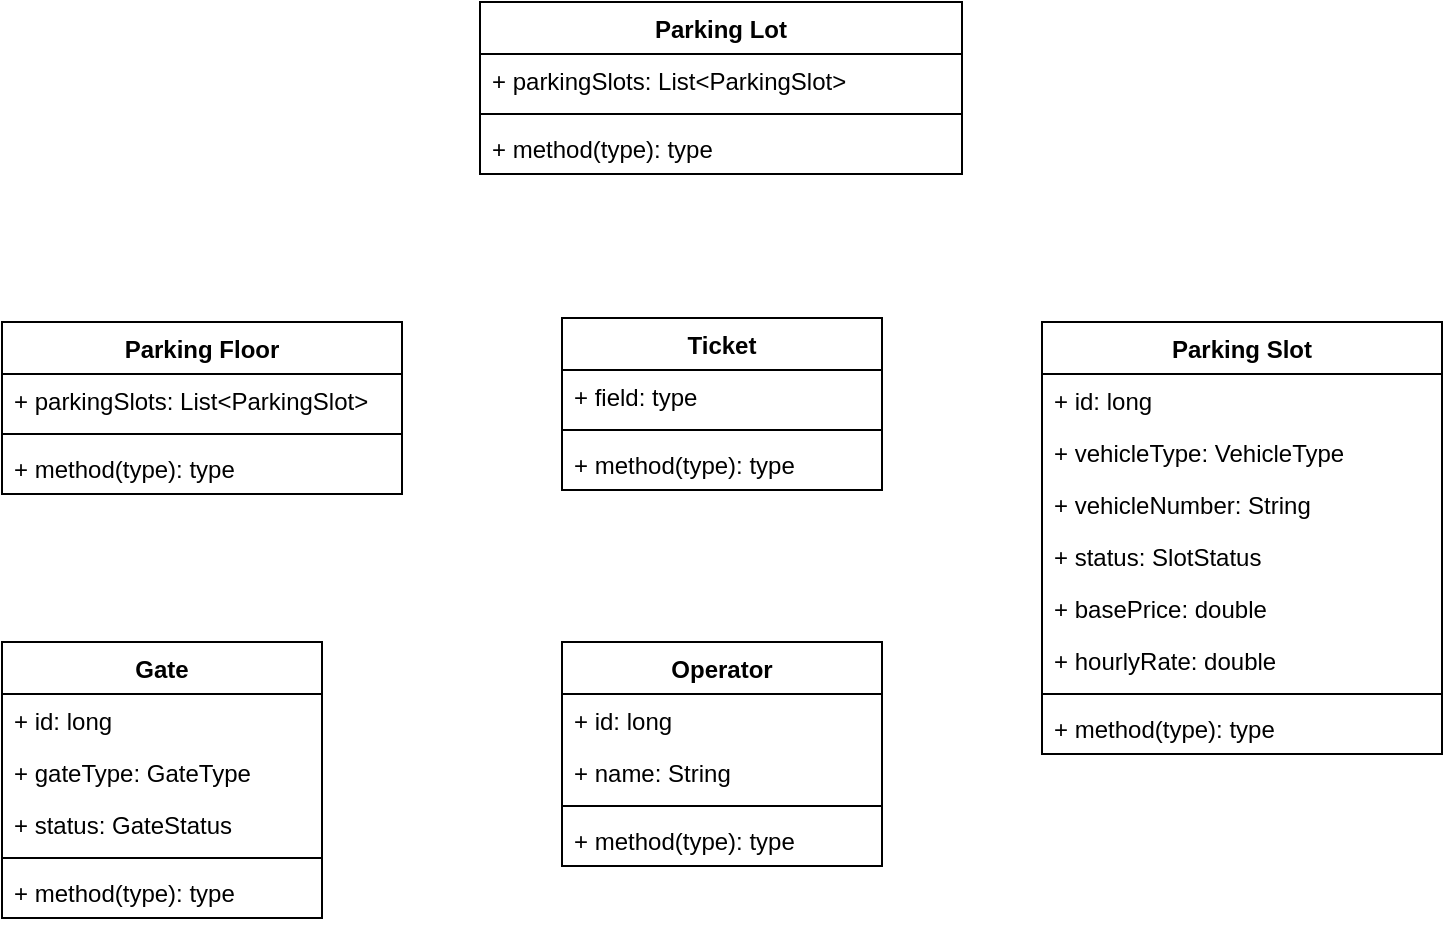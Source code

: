 <mxfile version="24.6.1" type="github">
  <diagram id="C5RBs43oDa-KdzZeNtuy" name="Page-1">
    <mxGraphModel dx="1050" dy="557" grid="1" gridSize="10" guides="1" tooltips="1" connect="1" arrows="1" fold="1" page="1" pageScale="1" pageWidth="827" pageHeight="1169" math="0" shadow="0">
      <root>
        <mxCell id="WIyWlLk6GJQsqaUBKTNV-0" />
        <mxCell id="WIyWlLk6GJQsqaUBKTNV-1" parent="WIyWlLk6GJQsqaUBKTNV-0" />
        <mxCell id="rLl8cGZA3ejUHd3HhiDw-0" value="Parking Lot" style="swimlane;fontStyle=1;align=center;verticalAlign=top;childLayout=stackLayout;horizontal=1;startSize=26;horizontalStack=0;resizeParent=1;resizeParentMax=0;resizeLast=0;collapsible=1;marginBottom=0;whiteSpace=wrap;html=1;" vertex="1" parent="WIyWlLk6GJQsqaUBKTNV-1">
          <mxGeometry x="279" y="40" width="241" height="86" as="geometry" />
        </mxCell>
        <mxCell id="rLl8cGZA3ejUHd3HhiDw-1" value="+ parkingSlots: List&amp;lt;ParkingSlot&amp;gt;" style="text;strokeColor=none;fillColor=none;align=left;verticalAlign=top;spacingLeft=4;spacingRight=4;overflow=hidden;rotatable=0;points=[[0,0.5],[1,0.5]];portConstraint=eastwest;whiteSpace=wrap;html=1;" vertex="1" parent="rLl8cGZA3ejUHd3HhiDw-0">
          <mxGeometry y="26" width="241" height="26" as="geometry" />
        </mxCell>
        <mxCell id="rLl8cGZA3ejUHd3HhiDw-2" value="" style="line;strokeWidth=1;fillColor=none;align=left;verticalAlign=middle;spacingTop=-1;spacingLeft=3;spacingRight=3;rotatable=0;labelPosition=right;points=[];portConstraint=eastwest;strokeColor=inherit;" vertex="1" parent="rLl8cGZA3ejUHd3HhiDw-0">
          <mxGeometry y="52" width="241" height="8" as="geometry" />
        </mxCell>
        <mxCell id="rLl8cGZA3ejUHd3HhiDw-3" value="+ method(type): type" style="text;strokeColor=none;fillColor=none;align=left;verticalAlign=top;spacingLeft=4;spacingRight=4;overflow=hidden;rotatable=0;points=[[0,0.5],[1,0.5]];portConstraint=eastwest;whiteSpace=wrap;html=1;" vertex="1" parent="rLl8cGZA3ejUHd3HhiDw-0">
          <mxGeometry y="60" width="241" height="26" as="geometry" />
        </mxCell>
        <mxCell id="rLl8cGZA3ejUHd3HhiDw-4" value="Parking Floor" style="swimlane;fontStyle=1;align=center;verticalAlign=top;childLayout=stackLayout;horizontal=1;startSize=26;horizontalStack=0;resizeParent=1;resizeParentMax=0;resizeLast=0;collapsible=1;marginBottom=0;whiteSpace=wrap;html=1;" vertex="1" parent="WIyWlLk6GJQsqaUBKTNV-1">
          <mxGeometry x="40" y="200" width="200" height="86" as="geometry" />
        </mxCell>
        <mxCell id="rLl8cGZA3ejUHd3HhiDw-5" value="+ parkingSlots: List&amp;lt;ParkingSlot&amp;gt;" style="text;strokeColor=none;fillColor=none;align=left;verticalAlign=top;spacingLeft=4;spacingRight=4;overflow=hidden;rotatable=0;points=[[0,0.5],[1,0.5]];portConstraint=eastwest;whiteSpace=wrap;html=1;" vertex="1" parent="rLl8cGZA3ejUHd3HhiDw-4">
          <mxGeometry y="26" width="200" height="26" as="geometry" />
        </mxCell>
        <mxCell id="rLl8cGZA3ejUHd3HhiDw-6" value="" style="line;strokeWidth=1;fillColor=none;align=left;verticalAlign=middle;spacingTop=-1;spacingLeft=3;spacingRight=3;rotatable=0;labelPosition=right;points=[];portConstraint=eastwest;strokeColor=inherit;" vertex="1" parent="rLl8cGZA3ejUHd3HhiDw-4">
          <mxGeometry y="52" width="200" height="8" as="geometry" />
        </mxCell>
        <mxCell id="rLl8cGZA3ejUHd3HhiDw-7" value="+ method(type): type" style="text;strokeColor=none;fillColor=none;align=left;verticalAlign=top;spacingLeft=4;spacingRight=4;overflow=hidden;rotatable=0;points=[[0,0.5],[1,0.5]];portConstraint=eastwest;whiteSpace=wrap;html=1;" vertex="1" parent="rLl8cGZA3ejUHd3HhiDw-4">
          <mxGeometry y="60" width="200" height="26" as="geometry" />
        </mxCell>
        <mxCell id="rLl8cGZA3ejUHd3HhiDw-12" value="Parking Slot" style="swimlane;fontStyle=1;align=center;verticalAlign=top;childLayout=stackLayout;horizontal=1;startSize=26;horizontalStack=0;resizeParent=1;resizeParentMax=0;resizeLast=0;collapsible=1;marginBottom=0;whiteSpace=wrap;html=1;" vertex="1" parent="WIyWlLk6GJQsqaUBKTNV-1">
          <mxGeometry x="560" y="200" width="200" height="216" as="geometry" />
        </mxCell>
        <mxCell id="rLl8cGZA3ejUHd3HhiDw-27" value="+ id: long" style="text;strokeColor=none;fillColor=none;align=left;verticalAlign=top;spacingLeft=4;spacingRight=4;overflow=hidden;rotatable=0;points=[[0,0.5],[1,0.5]];portConstraint=eastwest;whiteSpace=wrap;html=1;" vertex="1" parent="rLl8cGZA3ejUHd3HhiDw-12">
          <mxGeometry y="26" width="200" height="26" as="geometry" />
        </mxCell>
        <mxCell id="rLl8cGZA3ejUHd3HhiDw-13" value="+ vehicleType: VehicleType" style="text;strokeColor=none;fillColor=none;align=left;verticalAlign=top;spacingLeft=4;spacingRight=4;overflow=hidden;rotatable=0;points=[[0,0.5],[1,0.5]];portConstraint=eastwest;whiteSpace=wrap;html=1;" vertex="1" parent="rLl8cGZA3ejUHd3HhiDw-12">
          <mxGeometry y="52" width="200" height="26" as="geometry" />
        </mxCell>
        <mxCell id="rLl8cGZA3ejUHd3HhiDw-24" value="+ vehicleNumber: String" style="text;strokeColor=none;fillColor=none;align=left;verticalAlign=top;spacingLeft=4;spacingRight=4;overflow=hidden;rotatable=0;points=[[0,0.5],[1,0.5]];portConstraint=eastwest;whiteSpace=wrap;html=1;" vertex="1" parent="rLl8cGZA3ejUHd3HhiDw-12">
          <mxGeometry y="78" width="200" height="26" as="geometry" />
        </mxCell>
        <mxCell id="rLl8cGZA3ejUHd3HhiDw-28" value="+ status: SlotStatus" style="text;strokeColor=none;fillColor=none;align=left;verticalAlign=top;spacingLeft=4;spacingRight=4;overflow=hidden;rotatable=0;points=[[0,0.5],[1,0.5]];portConstraint=eastwest;whiteSpace=wrap;html=1;" vertex="1" parent="rLl8cGZA3ejUHd3HhiDw-12">
          <mxGeometry y="104" width="200" height="26" as="geometry" />
        </mxCell>
        <mxCell id="rLl8cGZA3ejUHd3HhiDw-25" value="+ basePrice: double" style="text;strokeColor=none;fillColor=none;align=left;verticalAlign=top;spacingLeft=4;spacingRight=4;overflow=hidden;rotatable=0;points=[[0,0.5],[1,0.5]];portConstraint=eastwest;whiteSpace=wrap;html=1;" vertex="1" parent="rLl8cGZA3ejUHd3HhiDw-12">
          <mxGeometry y="130" width="200" height="26" as="geometry" />
        </mxCell>
        <mxCell id="rLl8cGZA3ejUHd3HhiDw-26" value="+ hourlyRate: double" style="text;strokeColor=none;fillColor=none;align=left;verticalAlign=top;spacingLeft=4;spacingRight=4;overflow=hidden;rotatable=0;points=[[0,0.5],[1,0.5]];portConstraint=eastwest;whiteSpace=wrap;html=1;" vertex="1" parent="rLl8cGZA3ejUHd3HhiDw-12">
          <mxGeometry y="156" width="200" height="26" as="geometry" />
        </mxCell>
        <mxCell id="rLl8cGZA3ejUHd3HhiDw-14" value="" style="line;strokeWidth=1;fillColor=none;align=left;verticalAlign=middle;spacingTop=-1;spacingLeft=3;spacingRight=3;rotatable=0;labelPosition=right;points=[];portConstraint=eastwest;strokeColor=inherit;" vertex="1" parent="rLl8cGZA3ejUHd3HhiDw-12">
          <mxGeometry y="182" width="200" height="8" as="geometry" />
        </mxCell>
        <mxCell id="rLl8cGZA3ejUHd3HhiDw-15" value="+ method(type): type" style="text;strokeColor=none;fillColor=none;align=left;verticalAlign=top;spacingLeft=4;spacingRight=4;overflow=hidden;rotatable=0;points=[[0,0.5],[1,0.5]];portConstraint=eastwest;whiteSpace=wrap;html=1;" vertex="1" parent="rLl8cGZA3ejUHd3HhiDw-12">
          <mxGeometry y="190" width="200" height="26" as="geometry" />
        </mxCell>
        <mxCell id="rLl8cGZA3ejUHd3HhiDw-16" value="Ticket" style="swimlane;fontStyle=1;align=center;verticalAlign=top;childLayout=stackLayout;horizontal=1;startSize=26;horizontalStack=0;resizeParent=1;resizeParentMax=0;resizeLast=0;collapsible=1;marginBottom=0;whiteSpace=wrap;html=1;" vertex="1" parent="WIyWlLk6GJQsqaUBKTNV-1">
          <mxGeometry x="320" y="198" width="160" height="86" as="geometry" />
        </mxCell>
        <mxCell id="rLl8cGZA3ejUHd3HhiDw-17" value="+ field: type" style="text;strokeColor=none;fillColor=none;align=left;verticalAlign=top;spacingLeft=4;spacingRight=4;overflow=hidden;rotatable=0;points=[[0,0.5],[1,0.5]];portConstraint=eastwest;whiteSpace=wrap;html=1;" vertex="1" parent="rLl8cGZA3ejUHd3HhiDw-16">
          <mxGeometry y="26" width="160" height="26" as="geometry" />
        </mxCell>
        <mxCell id="rLl8cGZA3ejUHd3HhiDw-18" value="" style="line;strokeWidth=1;fillColor=none;align=left;verticalAlign=middle;spacingTop=-1;spacingLeft=3;spacingRight=3;rotatable=0;labelPosition=right;points=[];portConstraint=eastwest;strokeColor=inherit;" vertex="1" parent="rLl8cGZA3ejUHd3HhiDw-16">
          <mxGeometry y="52" width="160" height="8" as="geometry" />
        </mxCell>
        <mxCell id="rLl8cGZA3ejUHd3HhiDw-19" value="+ method(type): type" style="text;strokeColor=none;fillColor=none;align=left;verticalAlign=top;spacingLeft=4;spacingRight=4;overflow=hidden;rotatable=0;points=[[0,0.5],[1,0.5]];portConstraint=eastwest;whiteSpace=wrap;html=1;" vertex="1" parent="rLl8cGZA3ejUHd3HhiDw-16">
          <mxGeometry y="60" width="160" height="26" as="geometry" />
        </mxCell>
        <mxCell id="rLl8cGZA3ejUHd3HhiDw-20" value="Gate" style="swimlane;fontStyle=1;align=center;verticalAlign=top;childLayout=stackLayout;horizontal=1;startSize=26;horizontalStack=0;resizeParent=1;resizeParentMax=0;resizeLast=0;collapsible=1;marginBottom=0;whiteSpace=wrap;html=1;" vertex="1" parent="WIyWlLk6GJQsqaUBKTNV-1">
          <mxGeometry x="40" y="360" width="160" height="138" as="geometry" />
        </mxCell>
        <mxCell id="rLl8cGZA3ejUHd3HhiDw-29" value="+ id: long" style="text;strokeColor=none;fillColor=none;align=left;verticalAlign=top;spacingLeft=4;spacingRight=4;overflow=hidden;rotatable=0;points=[[0,0.5],[1,0.5]];portConstraint=eastwest;whiteSpace=wrap;html=1;" vertex="1" parent="rLl8cGZA3ejUHd3HhiDw-20">
          <mxGeometry y="26" width="160" height="26" as="geometry" />
        </mxCell>
        <mxCell id="rLl8cGZA3ejUHd3HhiDw-21" value="+ gateType: GateType" style="text;strokeColor=none;fillColor=none;align=left;verticalAlign=top;spacingLeft=4;spacingRight=4;overflow=hidden;rotatable=0;points=[[0,0.5],[1,0.5]];portConstraint=eastwest;whiteSpace=wrap;html=1;" vertex="1" parent="rLl8cGZA3ejUHd3HhiDw-20">
          <mxGeometry y="52" width="160" height="26" as="geometry" />
        </mxCell>
        <mxCell id="rLl8cGZA3ejUHd3HhiDw-30" value="+ status: GateStatus" style="text;strokeColor=none;fillColor=none;align=left;verticalAlign=top;spacingLeft=4;spacingRight=4;overflow=hidden;rotatable=0;points=[[0,0.5],[1,0.5]];portConstraint=eastwest;whiteSpace=wrap;html=1;" vertex="1" parent="rLl8cGZA3ejUHd3HhiDw-20">
          <mxGeometry y="78" width="160" height="26" as="geometry" />
        </mxCell>
        <mxCell id="rLl8cGZA3ejUHd3HhiDw-22" value="" style="line;strokeWidth=1;fillColor=none;align=left;verticalAlign=middle;spacingTop=-1;spacingLeft=3;spacingRight=3;rotatable=0;labelPosition=right;points=[];portConstraint=eastwest;strokeColor=inherit;" vertex="1" parent="rLl8cGZA3ejUHd3HhiDw-20">
          <mxGeometry y="104" width="160" height="8" as="geometry" />
        </mxCell>
        <mxCell id="rLl8cGZA3ejUHd3HhiDw-23" value="+ method(type): type" style="text;strokeColor=none;fillColor=none;align=left;verticalAlign=top;spacingLeft=4;spacingRight=4;overflow=hidden;rotatable=0;points=[[0,0.5],[1,0.5]];portConstraint=eastwest;whiteSpace=wrap;html=1;" vertex="1" parent="rLl8cGZA3ejUHd3HhiDw-20">
          <mxGeometry y="112" width="160" height="26" as="geometry" />
        </mxCell>
        <mxCell id="rLl8cGZA3ejUHd3HhiDw-31" value="Operator" style="swimlane;fontStyle=1;align=center;verticalAlign=top;childLayout=stackLayout;horizontal=1;startSize=26;horizontalStack=0;resizeParent=1;resizeParentMax=0;resizeLast=0;collapsible=1;marginBottom=0;whiteSpace=wrap;html=1;" vertex="1" parent="WIyWlLk6GJQsqaUBKTNV-1">
          <mxGeometry x="320" y="360" width="160" height="112" as="geometry" />
        </mxCell>
        <mxCell id="rLl8cGZA3ejUHd3HhiDw-32" value="+ id: long" style="text;strokeColor=none;fillColor=none;align=left;verticalAlign=top;spacingLeft=4;spacingRight=4;overflow=hidden;rotatable=0;points=[[0,0.5],[1,0.5]];portConstraint=eastwest;whiteSpace=wrap;html=1;" vertex="1" parent="rLl8cGZA3ejUHd3HhiDw-31">
          <mxGeometry y="26" width="160" height="26" as="geometry" />
        </mxCell>
        <mxCell id="rLl8cGZA3ejUHd3HhiDw-35" value="+ name: String" style="text;strokeColor=none;fillColor=none;align=left;verticalAlign=top;spacingLeft=4;spacingRight=4;overflow=hidden;rotatable=0;points=[[0,0.5],[1,0.5]];portConstraint=eastwest;whiteSpace=wrap;html=1;" vertex="1" parent="rLl8cGZA3ejUHd3HhiDw-31">
          <mxGeometry y="52" width="160" height="26" as="geometry" />
        </mxCell>
        <mxCell id="rLl8cGZA3ejUHd3HhiDw-33" value="" style="line;strokeWidth=1;fillColor=none;align=left;verticalAlign=middle;spacingTop=-1;spacingLeft=3;spacingRight=3;rotatable=0;labelPosition=right;points=[];portConstraint=eastwest;strokeColor=inherit;" vertex="1" parent="rLl8cGZA3ejUHd3HhiDw-31">
          <mxGeometry y="78" width="160" height="8" as="geometry" />
        </mxCell>
        <mxCell id="rLl8cGZA3ejUHd3HhiDw-34" value="+ method(type): type" style="text;strokeColor=none;fillColor=none;align=left;verticalAlign=top;spacingLeft=4;spacingRight=4;overflow=hidden;rotatable=0;points=[[0,0.5],[1,0.5]];portConstraint=eastwest;whiteSpace=wrap;html=1;" vertex="1" parent="rLl8cGZA3ejUHd3HhiDw-31">
          <mxGeometry y="86" width="160" height="26" as="geometry" />
        </mxCell>
      </root>
    </mxGraphModel>
  </diagram>
</mxfile>
